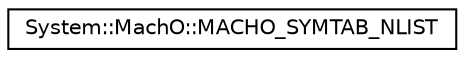 digraph G
{
  edge [fontname="Helvetica",fontsize="10",labelfontname="Helvetica",labelfontsize="10"];
  node [fontname="Helvetica",fontsize="10",shape=record];
  rankdir="LR";
  Node1 [label="System::MachO::MACHO_SYMTAB_NLIST",height=0.2,width=0.4,color="black", fillcolor="white", style="filled",URL="$struct_system_1_1_mach_o_1_1_m_a_c_h_o___s_y_m_t_a_b___n_l_i_s_t.html"];
}
